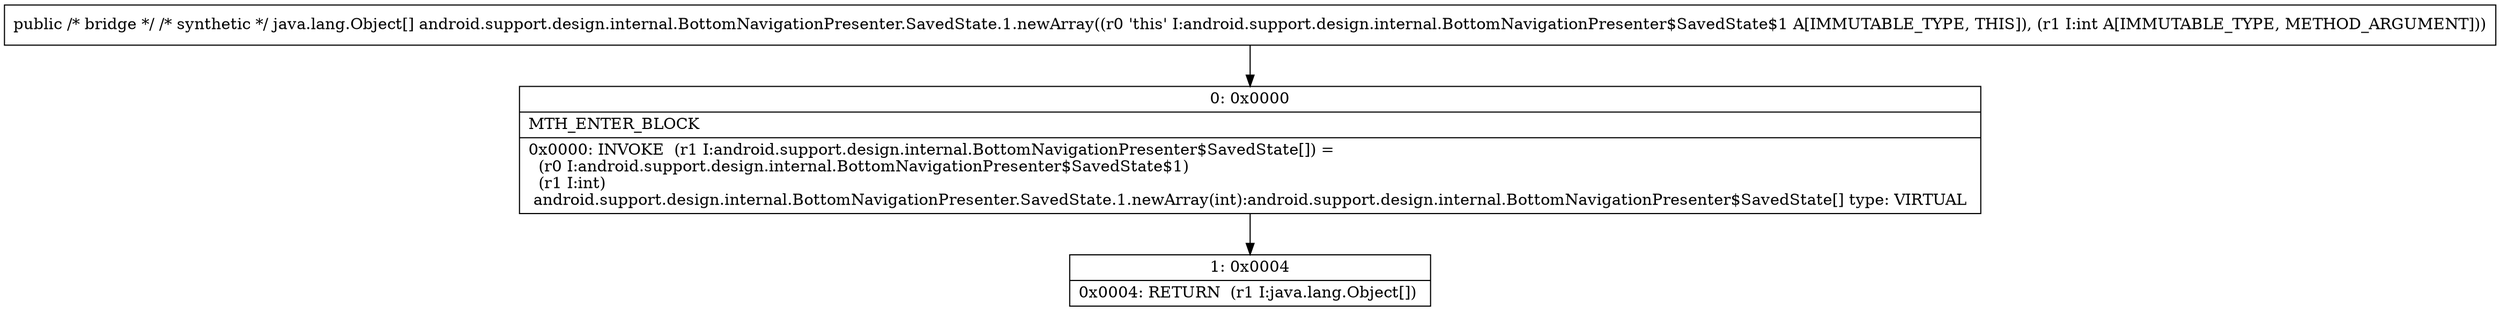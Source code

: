 digraph "CFG forandroid.support.design.internal.BottomNavigationPresenter.SavedState.1.newArray(I)[Ljava\/lang\/Object;" {
Node_0 [shape=record,label="{0\:\ 0x0000|MTH_ENTER_BLOCK\l|0x0000: INVOKE  (r1 I:android.support.design.internal.BottomNavigationPresenter$SavedState[]) = \l  (r0 I:android.support.design.internal.BottomNavigationPresenter$SavedState$1)\l  (r1 I:int)\l android.support.design.internal.BottomNavigationPresenter.SavedState.1.newArray(int):android.support.design.internal.BottomNavigationPresenter$SavedState[] type: VIRTUAL \l}"];
Node_1 [shape=record,label="{1\:\ 0x0004|0x0004: RETURN  (r1 I:java.lang.Object[]) \l}"];
MethodNode[shape=record,label="{public \/* bridge *\/ \/* synthetic *\/ java.lang.Object[] android.support.design.internal.BottomNavigationPresenter.SavedState.1.newArray((r0 'this' I:android.support.design.internal.BottomNavigationPresenter$SavedState$1 A[IMMUTABLE_TYPE, THIS]), (r1 I:int A[IMMUTABLE_TYPE, METHOD_ARGUMENT])) }"];
MethodNode -> Node_0;
Node_0 -> Node_1;
}

